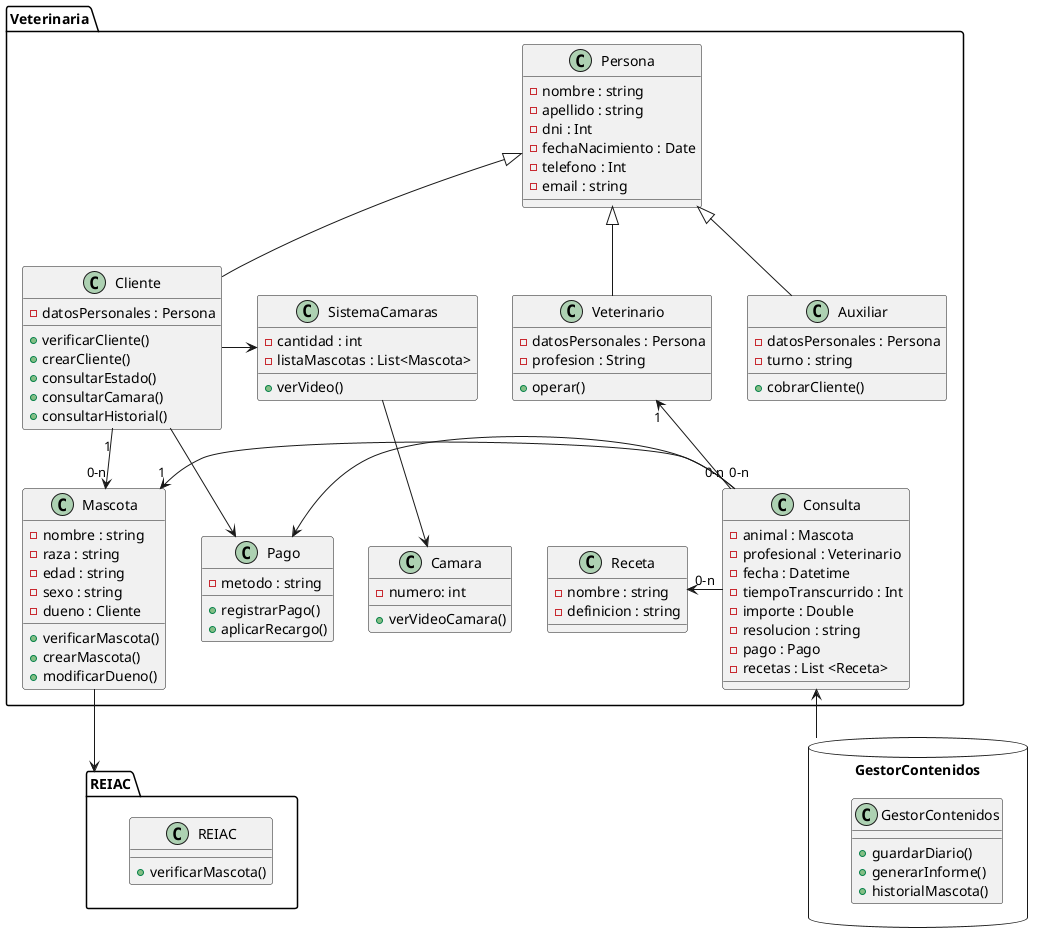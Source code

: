 @startuml Clinica Veterinaria
package Veterinaria{
    class Persona{
        - nombre : string
        - apellido : string
        - dni : Int
        - fechaNacimiento : Date
        - telefono : Int
        - email : string
    }

    class Cliente{
        - datosPersonales : Persona
        
        + verificarCliente()
        + crearCliente()
        + consultarEstado()
        + consultarCamara()
        + consultarHistorial()
    }

    class Veterinario{
        - datosPersonales : Persona
        - profesion : String

        + operar()
    }
 
    class Auxiliar{
        - datosPersonales : Persona
        - turno : string

        + cobrarCliente()
    }

    class Mascota{
        - nombre : string
        - raza : string
        - edad : string
        - sexo : string
        - dueno : Cliente

        + verificarMascota()
        + crearMascota()
        + modificarDueno()
    }

    class Consulta{
        - animal : Mascota
        - profesional : Veterinario
        - fecha : Datetime
        - tiempoTranscurrido : Int
        - importe : Double
        - resolucion : string
        - pago : Pago
        - recetas : List <Receta>
    }

    class Receta{
        - nombre : string
        - definicion : string
    }

    class Pago{
        - metodo : string

        + registrarPago()
        + aplicarRecargo()
    }

    class SistemaCamaras{
        - cantidad : int
        - listaMascotas : List<Mascota>

        + verVideo()
    }

    class Camara{
        - numero: int

        + verVideoCamara()
    }


    ' Herencia
    Cliente -up-|> Persona
    Veterinario -up-|> Persona
    Auxiliar -up-|> Persona

    ' Relaciones
    Cliente "1" --> "0-n" Mascota
    Consulta "0-n" -left-> "1" Mascota
    Consulta "0-n" -up-> "1" Veterinario
    Consulta -left-> "0-n" Receta
    Consulta -right-> Pago
    Cliente -> Pago
    SistemaCamaras -down-> Camara
    Cliente -> SistemaCamaras
}

package REIAC {
    class REIAC{
        + verificarMascota()
    }
}

package GestorContenidos <<Database>> { 
    class GestorContenidos{
        + guardarDiario()
        + generarInforme()
        + historialMascota()
    }
}

Mascota --> REIAC
GestorContenidos -up-> Consulta
' GestorContenidos -up-> Cliente
' GestorContenidos -up-> Mascota

@enduml